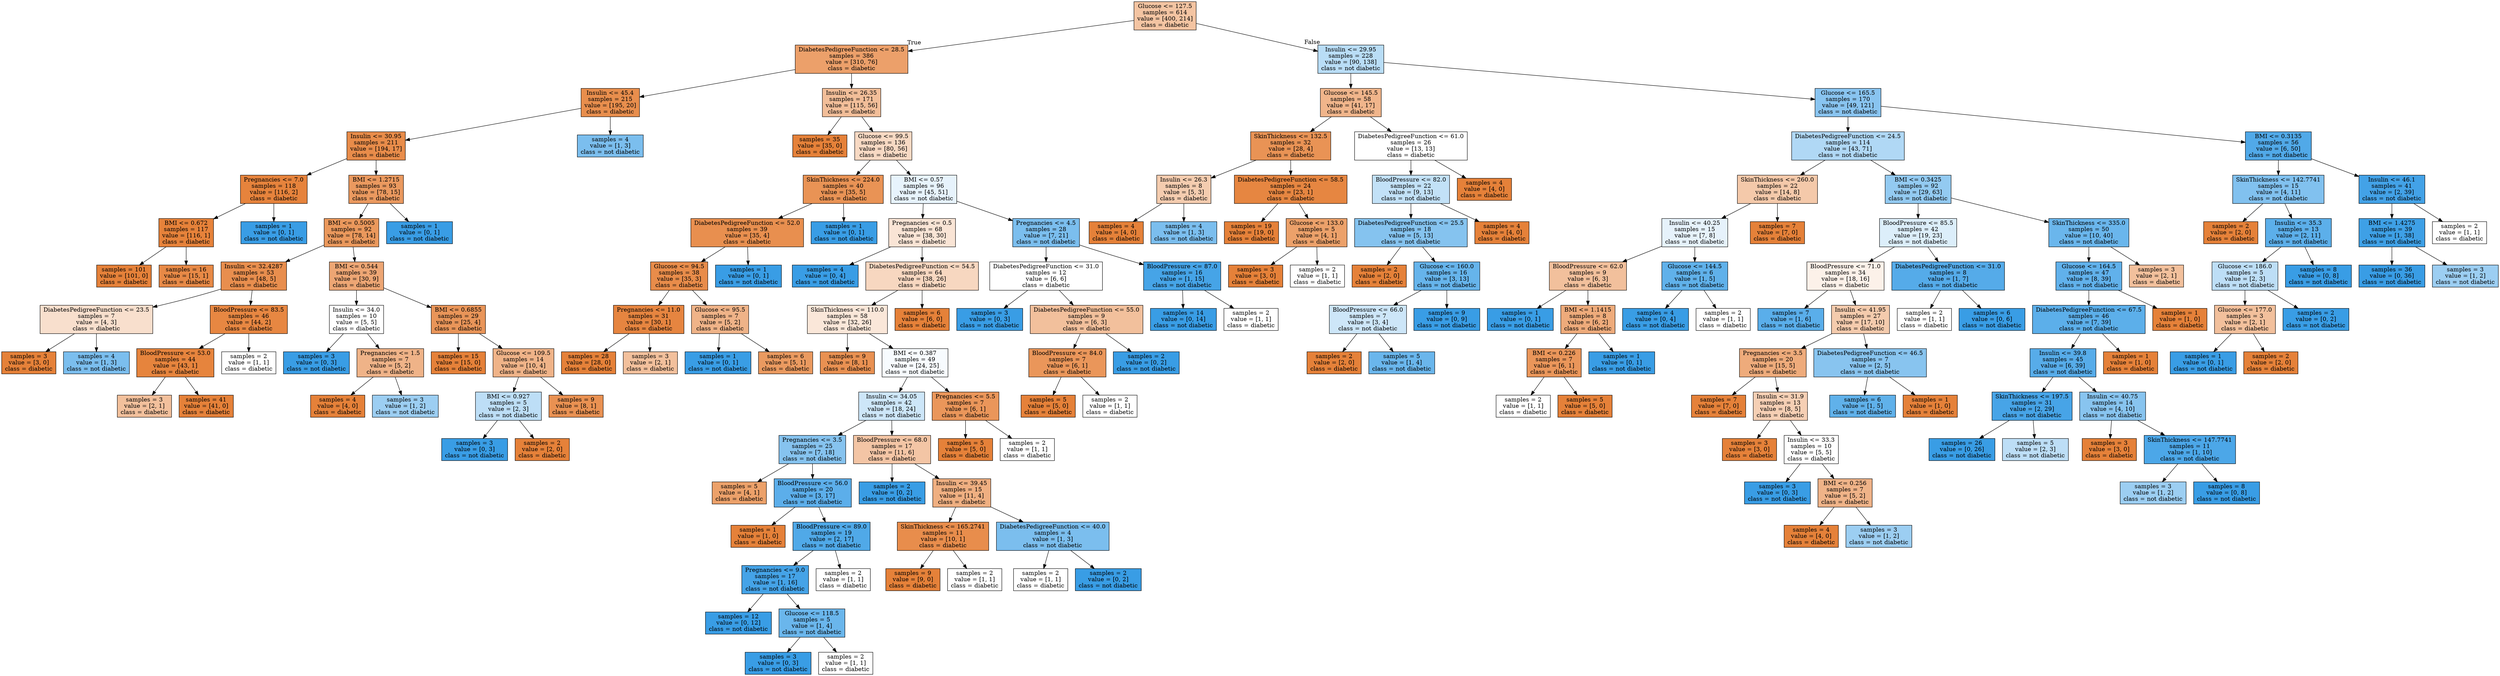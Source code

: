 digraph Tree {
node [shape=box, style="filled", color="black"] ;
0 [label="Glucose <= 127.5\nsamples = 614\nvalue = [400, 214]\nclass = diabetic", fillcolor="#e5813977"] ;
1 [label="DiabetesPedigreeFunction <= 28.5\nsamples = 386\nvalue = [310, 76]\nclass = diabetic", fillcolor="#e58139c0"] ;
0 -> 1 [labeldistance=2.5, labelangle=45, headlabel="True"] ;
2 [label="Insulin <= 45.4\nsamples = 215\nvalue = [195, 20]\nclass = diabetic", fillcolor="#e58139e5"] ;
1 -> 2 ;
3 [label="Insulin <= 30.95\nsamples = 211\nvalue = [194, 17]\nclass = diabetic", fillcolor="#e58139e9"] ;
2 -> 3 ;
4 [label="Pregnancies <= 7.0\nsamples = 118\nvalue = [116, 2]\nclass = diabetic", fillcolor="#e58139fb"] ;
3 -> 4 ;
5 [label="BMI <= 0.672\nsamples = 117\nvalue = [116, 1]\nclass = diabetic", fillcolor="#e58139fd"] ;
4 -> 5 ;
6 [label="samples = 101\nvalue = [101, 0]\nclass = diabetic", fillcolor="#e58139ff"] ;
5 -> 6 ;
7 [label="samples = 16\nvalue = [15, 1]\nclass = diabetic", fillcolor="#e58139ee"] ;
5 -> 7 ;
10 [label="samples = 1\nvalue = [0, 1]\nclass = not diabetic", fillcolor="#399de5ff"] ;
4 -> 10 ;
11 [label="BMI <= 1.2715\nsamples = 93\nvalue = [78, 15]\nclass = diabetic", fillcolor="#e58139ce"] ;
3 -> 11 ;
12 [label="BMI <= 0.5005\nsamples = 92\nvalue = [78, 14]\nclass = diabetic", fillcolor="#e58139d1"] ;
11 -> 12 ;
13 [label="Insulin <= 32.4287\nsamples = 53\nvalue = [48, 5]\nclass = diabetic", fillcolor="#e58139e4"] ;
12 -> 13 ;
14 [label="DiabetesPedigreeFunction <= 23.5\nsamples = 7\nvalue = [4, 3]\nclass = diabetic", fillcolor="#e5813940"] ;
13 -> 14 ;
15 [label="samples = 3\nvalue = [3, 0]\nclass = diabetic", fillcolor="#e58139ff"] ;
14 -> 15 ;
16 [label="samples = 4\nvalue = [1, 3]\nclass = not diabetic", fillcolor="#399de5aa"] ;
14 -> 16 ;
19 [label="BloodPressure <= 83.5\nsamples = 46\nvalue = [44, 2]\nclass = diabetic", fillcolor="#e58139f3"] ;
13 -> 19 ;
20 [label="BloodPressure <= 53.0\nsamples = 44\nvalue = [43, 1]\nclass = diabetic", fillcolor="#e58139f9"] ;
19 -> 20 ;
21 [label="samples = 3\nvalue = [2, 1]\nclass = diabetic", fillcolor="#e581397f"] ;
20 -> 21 ;
24 [label="samples = 41\nvalue = [41, 0]\nclass = diabetic", fillcolor="#e58139ff"] ;
20 -> 24 ;
25 [label="samples = 2\nvalue = [1, 1]\nclass = diabetic", fillcolor="#e5813900"] ;
19 -> 25 ;
28 [label="BMI <= 0.544\nsamples = 39\nvalue = [30, 9]\nclass = diabetic", fillcolor="#e58139b3"] ;
12 -> 28 ;
29 [label="Insulin <= 34.0\nsamples = 10\nvalue = [5, 5]\nclass = diabetic", fillcolor="#e5813900"] ;
28 -> 29 ;
30 [label="samples = 3\nvalue = [0, 3]\nclass = not diabetic", fillcolor="#399de5ff"] ;
29 -> 30 ;
31 [label="Pregnancies <= 1.5\nsamples = 7\nvalue = [5, 2]\nclass = diabetic", fillcolor="#e5813999"] ;
29 -> 31 ;
32 [label="samples = 4\nvalue = [4, 0]\nclass = diabetic", fillcolor="#e58139ff"] ;
31 -> 32 ;
33 [label="samples = 3\nvalue = [1, 2]\nclass = not diabetic", fillcolor="#399de57f"] ;
31 -> 33 ;
36 [label="BMI <= 0.6855\nsamples = 29\nvalue = [25, 4]\nclass = diabetic", fillcolor="#e58139d6"] ;
28 -> 36 ;
37 [label="samples = 15\nvalue = [15, 0]\nclass = diabetic", fillcolor="#e58139ff"] ;
36 -> 37 ;
38 [label="Glucose <= 109.5\nsamples = 14\nvalue = [10, 4]\nclass = diabetic", fillcolor="#e5813999"] ;
36 -> 38 ;
39 [label="BMI <= 0.927\nsamples = 5\nvalue = [2, 3]\nclass = not diabetic", fillcolor="#399de555"] ;
38 -> 39 ;
40 [label="samples = 3\nvalue = [0, 3]\nclass = not diabetic", fillcolor="#399de5ff"] ;
39 -> 40 ;
41 [label="samples = 2\nvalue = [2, 0]\nclass = diabetic", fillcolor="#e58139ff"] ;
39 -> 41 ;
42 [label="samples = 9\nvalue = [8, 1]\nclass = diabetic", fillcolor="#e58139df"] ;
38 -> 42 ;
45 [label="samples = 1\nvalue = [0, 1]\nclass = not diabetic", fillcolor="#399de5ff"] ;
11 -> 45 ;
46 [label="samples = 4\nvalue = [1, 3]\nclass = not diabetic", fillcolor="#399de5aa"] ;
2 -> 46 ;
49 [label="Insulin <= 26.35\nsamples = 171\nvalue = [115, 56]\nclass = diabetic", fillcolor="#e5813983"] ;
1 -> 49 ;
50 [label="samples = 35\nvalue = [35, 0]\nclass = diabetic", fillcolor="#e58139ff"] ;
49 -> 50 ;
51 [label="Glucose <= 99.5\nsamples = 136\nvalue = [80, 56]\nclass = diabetic", fillcolor="#e581394d"] ;
49 -> 51 ;
52 [label="SkinThickness <= 224.0\nsamples = 40\nvalue = [35, 5]\nclass = diabetic", fillcolor="#e58139db"] ;
51 -> 52 ;
53 [label="DiabetesPedigreeFunction <= 52.0\nsamples = 39\nvalue = [35, 4]\nclass = diabetic", fillcolor="#e58139e2"] ;
52 -> 53 ;
54 [label="Glucose <= 94.5\nsamples = 38\nvalue = [35, 3]\nclass = diabetic", fillcolor="#e58139e9"] ;
53 -> 54 ;
55 [label="Pregnancies <= 11.0\nsamples = 31\nvalue = [30, 1]\nclass = diabetic", fillcolor="#e58139f6"] ;
54 -> 55 ;
56 [label="samples = 28\nvalue = [28, 0]\nclass = diabetic", fillcolor="#e58139ff"] ;
55 -> 56 ;
57 [label="samples = 3\nvalue = [2, 1]\nclass = diabetic", fillcolor="#e581397f"] ;
55 -> 57 ;
60 [label="Glucose <= 95.5\nsamples = 7\nvalue = [5, 2]\nclass = diabetic", fillcolor="#e5813999"] ;
54 -> 60 ;
61 [label="samples = 1\nvalue = [0, 1]\nclass = not diabetic", fillcolor="#399de5ff"] ;
60 -> 61 ;
62 [label="samples = 6\nvalue = [5, 1]\nclass = diabetic", fillcolor="#e58139cc"] ;
60 -> 62 ;
65 [label="samples = 1\nvalue = [0, 1]\nclass = not diabetic", fillcolor="#399de5ff"] ;
53 -> 65 ;
66 [label="samples = 1\nvalue = [0, 1]\nclass = not diabetic", fillcolor="#399de5ff"] ;
52 -> 66 ;
67 [label="BMI <= 0.57\nsamples = 96\nvalue = [45, 51]\nclass = not diabetic", fillcolor="#399de51e"] ;
51 -> 67 ;
68 [label="Pregnancies <= 0.5\nsamples = 68\nvalue = [38, 30]\nclass = diabetic", fillcolor="#e5813936"] ;
67 -> 68 ;
69 [label="samples = 4\nvalue = [0, 4]\nclass = not diabetic", fillcolor="#399de5ff"] ;
68 -> 69 ;
70 [label="DiabetesPedigreeFunction <= 54.5\nsamples = 64\nvalue = [38, 26]\nclass = diabetic", fillcolor="#e5813951"] ;
68 -> 70 ;
71 [label="SkinThickness <= 110.0\nsamples = 58\nvalue = [32, 26]\nclass = diabetic", fillcolor="#e5813930"] ;
70 -> 71 ;
72 [label="samples = 9\nvalue = [8, 1]\nclass = diabetic", fillcolor="#e58139df"] ;
71 -> 72 ;
75 [label="BMI <= 0.387\nsamples = 49\nvalue = [24, 25]\nclass = not diabetic", fillcolor="#399de50a"] ;
71 -> 75 ;
76 [label="Insulin <= 34.05\nsamples = 42\nvalue = [18, 24]\nclass = not diabetic", fillcolor="#399de540"] ;
75 -> 76 ;
77 [label="Pregnancies <= 3.5\nsamples = 25\nvalue = [7, 18]\nclass = not diabetic", fillcolor="#399de59c"] ;
76 -> 77 ;
78 [label="samples = 5\nvalue = [4, 1]\nclass = diabetic", fillcolor="#e58139bf"] ;
77 -> 78 ;
81 [label="BloodPressure <= 56.0\nsamples = 20\nvalue = [3, 17]\nclass = not diabetic", fillcolor="#399de5d2"] ;
77 -> 81 ;
82 [label="samples = 1\nvalue = [1, 0]\nclass = diabetic", fillcolor="#e58139ff"] ;
81 -> 82 ;
83 [label="BloodPressure <= 89.0\nsamples = 19\nvalue = [2, 17]\nclass = not diabetic", fillcolor="#399de5e1"] ;
81 -> 83 ;
84 [label="Pregnancies <= 9.0\nsamples = 17\nvalue = [1, 16]\nclass = not diabetic", fillcolor="#399de5ef"] ;
83 -> 84 ;
85 [label="samples = 12\nvalue = [0, 12]\nclass = not diabetic", fillcolor="#399de5ff"] ;
84 -> 85 ;
86 [label="Glucose <= 118.5\nsamples = 5\nvalue = [1, 4]\nclass = not diabetic", fillcolor="#399de5bf"] ;
84 -> 86 ;
87 [label="samples = 3\nvalue = [0, 3]\nclass = not diabetic", fillcolor="#399de5ff"] ;
86 -> 87 ;
88 [label="samples = 2\nvalue = [1, 1]\nclass = diabetic", fillcolor="#e5813900"] ;
86 -> 88 ;
91 [label="samples = 2\nvalue = [1, 1]\nclass = diabetic", fillcolor="#e5813900"] ;
83 -> 91 ;
94 [label="BloodPressure <= 68.0\nsamples = 17\nvalue = [11, 6]\nclass = diabetic", fillcolor="#e5813974"] ;
76 -> 94 ;
95 [label="samples = 2\nvalue = [0, 2]\nclass = not diabetic", fillcolor="#399de5ff"] ;
94 -> 95 ;
96 [label="Insulin <= 39.45\nsamples = 15\nvalue = [11, 4]\nclass = diabetic", fillcolor="#e58139a2"] ;
94 -> 96 ;
97 [label="SkinThickness <= 165.2741\nsamples = 11\nvalue = [10, 1]\nclass = diabetic", fillcolor="#e58139e6"] ;
96 -> 97 ;
98 [label="samples = 9\nvalue = [9, 0]\nclass = diabetic", fillcolor="#e58139ff"] ;
97 -> 98 ;
99 [label="samples = 2\nvalue = [1, 1]\nclass = diabetic", fillcolor="#e5813900"] ;
97 -> 99 ;
102 [label="DiabetesPedigreeFunction <= 40.0\nsamples = 4\nvalue = [1, 3]\nclass = not diabetic", fillcolor="#399de5aa"] ;
96 -> 102 ;
103 [label="samples = 2\nvalue = [1, 1]\nclass = diabetic", fillcolor="#e5813900"] ;
102 -> 103 ;
106 [label="samples = 2\nvalue = [0, 2]\nclass = not diabetic", fillcolor="#399de5ff"] ;
102 -> 106 ;
107 [label="Pregnancies <= 5.5\nsamples = 7\nvalue = [6, 1]\nclass = diabetic", fillcolor="#e58139d4"] ;
75 -> 107 ;
108 [label="samples = 5\nvalue = [5, 0]\nclass = diabetic", fillcolor="#e58139ff"] ;
107 -> 108 ;
109 [label="samples = 2\nvalue = [1, 1]\nclass = diabetic", fillcolor="#e5813900"] ;
107 -> 109 ;
112 [label="samples = 6\nvalue = [6, 0]\nclass = diabetic", fillcolor="#e58139ff"] ;
70 -> 112 ;
113 [label="Pregnancies <= 4.5\nsamples = 28\nvalue = [7, 21]\nclass = not diabetic", fillcolor="#399de5aa"] ;
67 -> 113 ;
114 [label="DiabetesPedigreeFunction <= 31.0\nsamples = 12\nvalue = [6, 6]\nclass = diabetic", fillcolor="#e5813900"] ;
113 -> 114 ;
115 [label="samples = 3\nvalue = [0, 3]\nclass = not diabetic", fillcolor="#399de5ff"] ;
114 -> 115 ;
116 [label="DiabetesPedigreeFunction <= 55.0\nsamples = 9\nvalue = [6, 3]\nclass = diabetic", fillcolor="#e581397f"] ;
114 -> 116 ;
117 [label="BloodPressure <= 84.0\nsamples = 7\nvalue = [6, 1]\nclass = diabetic", fillcolor="#e58139d4"] ;
116 -> 117 ;
118 [label="samples = 5\nvalue = [5, 0]\nclass = diabetic", fillcolor="#e58139ff"] ;
117 -> 118 ;
119 [label="samples = 2\nvalue = [1, 1]\nclass = diabetic", fillcolor="#e5813900"] ;
117 -> 119 ;
122 [label="samples = 2\nvalue = [0, 2]\nclass = not diabetic", fillcolor="#399de5ff"] ;
116 -> 122 ;
123 [label="BloodPressure <= 87.0\nsamples = 16\nvalue = [1, 15]\nclass = not diabetic", fillcolor="#399de5ee"] ;
113 -> 123 ;
124 [label="samples = 14\nvalue = [0, 14]\nclass = not diabetic", fillcolor="#399de5ff"] ;
123 -> 124 ;
125 [label="samples = 2\nvalue = [1, 1]\nclass = diabetic", fillcolor="#e5813900"] ;
123 -> 125 ;
128 [label="Insulin <= 29.95\nsamples = 228\nvalue = [90, 138]\nclass = not diabetic", fillcolor="#399de559"] ;
0 -> 128 [labeldistance=2.5, labelangle=-45, headlabel="False"] ;
129 [label="Glucose <= 145.5\nsamples = 58\nvalue = [41, 17]\nclass = diabetic", fillcolor="#e5813995"] ;
128 -> 129 ;
130 [label="SkinThickness <= 132.5\nsamples = 32\nvalue = [28, 4]\nclass = diabetic", fillcolor="#e58139db"] ;
129 -> 130 ;
131 [label="Insulin <= 26.3\nsamples = 8\nvalue = [5, 3]\nclass = diabetic", fillcolor="#e5813966"] ;
130 -> 131 ;
132 [label="samples = 4\nvalue = [4, 0]\nclass = diabetic", fillcolor="#e58139ff"] ;
131 -> 132 ;
133 [label="samples = 4\nvalue = [1, 3]\nclass = not diabetic", fillcolor="#399de5aa"] ;
131 -> 133 ;
136 [label="DiabetesPedigreeFunction <= 58.5\nsamples = 24\nvalue = [23, 1]\nclass = diabetic", fillcolor="#e58139f4"] ;
130 -> 136 ;
137 [label="samples = 19\nvalue = [19, 0]\nclass = diabetic", fillcolor="#e58139ff"] ;
136 -> 137 ;
138 [label="Glucose <= 133.0\nsamples = 5\nvalue = [4, 1]\nclass = diabetic", fillcolor="#e58139bf"] ;
136 -> 138 ;
139 [label="samples = 3\nvalue = [3, 0]\nclass = diabetic", fillcolor="#e58139ff"] ;
138 -> 139 ;
140 [label="samples = 2\nvalue = [1, 1]\nclass = diabetic", fillcolor="#e5813900"] ;
138 -> 140 ;
143 [label="DiabetesPedigreeFunction <= 61.0\nsamples = 26\nvalue = [13, 13]\nclass = diabetic", fillcolor="#e5813900"] ;
129 -> 143 ;
144 [label="BloodPressure <= 82.0\nsamples = 22\nvalue = [9, 13]\nclass = not diabetic", fillcolor="#399de54e"] ;
143 -> 144 ;
145 [label="DiabetesPedigreeFunction <= 25.5\nsamples = 18\nvalue = [5, 13]\nclass = not diabetic", fillcolor="#399de59d"] ;
144 -> 145 ;
146 [label="samples = 2\nvalue = [2, 0]\nclass = diabetic", fillcolor="#e58139ff"] ;
145 -> 146 ;
147 [label="Glucose <= 160.0\nsamples = 16\nvalue = [3, 13]\nclass = not diabetic", fillcolor="#399de5c4"] ;
145 -> 147 ;
148 [label="BloodPressure <= 66.0\nsamples = 7\nvalue = [3, 4]\nclass = not diabetic", fillcolor="#399de540"] ;
147 -> 148 ;
149 [label="samples = 2\nvalue = [2, 0]\nclass = diabetic", fillcolor="#e58139ff"] ;
148 -> 149 ;
150 [label="samples = 5\nvalue = [1, 4]\nclass = not diabetic", fillcolor="#399de5bf"] ;
148 -> 150 ;
153 [label="samples = 9\nvalue = [0, 9]\nclass = not diabetic", fillcolor="#399de5ff"] ;
147 -> 153 ;
154 [label="samples = 4\nvalue = [4, 0]\nclass = diabetic", fillcolor="#e58139ff"] ;
144 -> 154 ;
155 [label="samples = 4\nvalue = [4, 0]\nclass = diabetic", fillcolor="#e58139ff"] ;
143 -> 155 ;
156 [label="Glucose <= 165.5\nsamples = 170\nvalue = [49, 121]\nclass = not diabetic", fillcolor="#399de598"] ;
128 -> 156 ;
157 [label="DiabetesPedigreeFunction <= 24.5\nsamples = 114\nvalue = [43, 71]\nclass = not diabetic", fillcolor="#399de565"] ;
156 -> 157 ;
158 [label="SkinThickness <= 260.0\nsamples = 22\nvalue = [14, 8]\nclass = diabetic", fillcolor="#e581396d"] ;
157 -> 158 ;
159 [label="Insulin <= 40.25\nsamples = 15\nvalue = [7, 8]\nclass = not diabetic", fillcolor="#399de520"] ;
158 -> 159 ;
160 [label="BloodPressure <= 62.0\nsamples = 9\nvalue = [6, 3]\nclass = diabetic", fillcolor="#e581397f"] ;
159 -> 160 ;
161 [label="samples = 1\nvalue = [0, 1]\nclass = not diabetic", fillcolor="#399de5ff"] ;
160 -> 161 ;
162 [label="BMI <= 1.1415\nsamples = 8\nvalue = [6, 2]\nclass = diabetic", fillcolor="#e58139aa"] ;
160 -> 162 ;
163 [label="BMI <= 0.226\nsamples = 7\nvalue = [6, 1]\nclass = diabetic", fillcolor="#e58139d4"] ;
162 -> 163 ;
164 [label="samples = 2\nvalue = [1, 1]\nclass = diabetic", fillcolor="#e5813900"] ;
163 -> 164 ;
167 [label="samples = 5\nvalue = [5, 0]\nclass = diabetic", fillcolor="#e58139ff"] ;
163 -> 167 ;
168 [label="samples = 1\nvalue = [0, 1]\nclass = not diabetic", fillcolor="#399de5ff"] ;
162 -> 168 ;
169 [label="Glucose <= 144.5\nsamples = 6\nvalue = [1, 5]\nclass = not diabetic", fillcolor="#399de5cc"] ;
159 -> 169 ;
170 [label="samples = 4\nvalue = [0, 4]\nclass = not diabetic", fillcolor="#399de5ff"] ;
169 -> 170 ;
171 [label="samples = 2\nvalue = [1, 1]\nclass = diabetic", fillcolor="#e5813900"] ;
169 -> 171 ;
174 [label="samples = 7\nvalue = [7, 0]\nclass = diabetic", fillcolor="#e58139ff"] ;
158 -> 174 ;
175 [label="BMI <= 0.3425\nsamples = 92\nvalue = [29, 63]\nclass = not diabetic", fillcolor="#399de58a"] ;
157 -> 175 ;
176 [label="BloodPressure <= 85.5\nsamples = 42\nvalue = [19, 23]\nclass = not diabetic", fillcolor="#399de52c"] ;
175 -> 176 ;
177 [label="BloodPressure <= 71.0\nsamples = 34\nvalue = [18, 16]\nclass = diabetic", fillcolor="#e581391c"] ;
176 -> 177 ;
178 [label="samples = 7\nvalue = [1, 6]\nclass = not diabetic", fillcolor="#399de5d4"] ;
177 -> 178 ;
181 [label="Insulin <= 41.95\nsamples = 27\nvalue = [17, 10]\nclass = diabetic", fillcolor="#e5813969"] ;
177 -> 181 ;
182 [label="Pregnancies <= 3.5\nsamples = 20\nvalue = [15, 5]\nclass = diabetic", fillcolor="#e58139aa"] ;
181 -> 182 ;
183 [label="samples = 7\nvalue = [7, 0]\nclass = diabetic", fillcolor="#e58139ff"] ;
182 -> 183 ;
184 [label="Insulin <= 31.9\nsamples = 13\nvalue = [8, 5]\nclass = diabetic", fillcolor="#e5813960"] ;
182 -> 184 ;
185 [label="samples = 3\nvalue = [3, 0]\nclass = diabetic", fillcolor="#e58139ff"] ;
184 -> 185 ;
186 [label="Insulin <= 33.3\nsamples = 10\nvalue = [5, 5]\nclass = diabetic", fillcolor="#e5813900"] ;
184 -> 186 ;
187 [label="samples = 3\nvalue = [0, 3]\nclass = not diabetic", fillcolor="#399de5ff"] ;
186 -> 187 ;
188 [label="BMI <= 0.256\nsamples = 7\nvalue = [5, 2]\nclass = diabetic", fillcolor="#e5813999"] ;
186 -> 188 ;
189 [label="samples = 4\nvalue = [4, 0]\nclass = diabetic", fillcolor="#e58139ff"] ;
188 -> 189 ;
190 [label="samples = 3\nvalue = [1, 2]\nclass = not diabetic", fillcolor="#399de57f"] ;
188 -> 190 ;
193 [label="DiabetesPedigreeFunction <= 46.5\nsamples = 7\nvalue = [2, 5]\nclass = not diabetic", fillcolor="#399de599"] ;
181 -> 193 ;
194 [label="samples = 6\nvalue = [1, 5]\nclass = not diabetic", fillcolor="#399de5cc"] ;
193 -> 194 ;
197 [label="samples = 1\nvalue = [1, 0]\nclass = diabetic", fillcolor="#e58139ff"] ;
193 -> 197 ;
198 [label="DiabetesPedigreeFunction <= 31.0\nsamples = 8\nvalue = [1, 7]\nclass = not diabetic", fillcolor="#399de5db"] ;
176 -> 198 ;
199 [label="samples = 2\nvalue = [1, 1]\nclass = diabetic", fillcolor="#e5813900"] ;
198 -> 199 ;
202 [label="samples = 6\nvalue = [0, 6]\nclass = not diabetic", fillcolor="#399de5ff"] ;
198 -> 202 ;
203 [label="SkinThickness <= 335.0\nsamples = 50\nvalue = [10, 40]\nclass = not diabetic", fillcolor="#399de5bf"] ;
175 -> 203 ;
204 [label="Glucose <= 164.5\nsamples = 47\nvalue = [8, 39]\nclass = not diabetic", fillcolor="#399de5cb"] ;
203 -> 204 ;
205 [label="DiabetesPedigreeFunction <= 67.5\nsamples = 46\nvalue = [7, 39]\nclass = not diabetic", fillcolor="#399de5d1"] ;
204 -> 205 ;
206 [label="Insulin <= 39.8\nsamples = 45\nvalue = [6, 39]\nclass = not diabetic", fillcolor="#399de5d8"] ;
205 -> 206 ;
207 [label="SkinThickness <= 197.5\nsamples = 31\nvalue = [2, 29]\nclass = not diabetic", fillcolor="#399de5ed"] ;
206 -> 207 ;
208 [label="samples = 26\nvalue = [0, 26]\nclass = not diabetic", fillcolor="#399de5ff"] ;
207 -> 208 ;
209 [label="samples = 5\nvalue = [2, 3]\nclass = not diabetic", fillcolor="#399de555"] ;
207 -> 209 ;
212 [label="Insulin <= 40.75\nsamples = 14\nvalue = [4, 10]\nclass = not diabetic", fillcolor="#399de599"] ;
206 -> 212 ;
213 [label="samples = 3\nvalue = [3, 0]\nclass = diabetic", fillcolor="#e58139ff"] ;
212 -> 213 ;
214 [label="SkinThickness <= 147.7741\nsamples = 11\nvalue = [1, 10]\nclass = not diabetic", fillcolor="#399de5e6"] ;
212 -> 214 ;
215 [label="samples = 3\nvalue = [1, 2]\nclass = not diabetic", fillcolor="#399de57f"] ;
214 -> 215 ;
218 [label="samples = 8\nvalue = [0, 8]\nclass = not diabetic", fillcolor="#399de5ff"] ;
214 -> 218 ;
219 [label="samples = 1\nvalue = [1, 0]\nclass = diabetic", fillcolor="#e58139ff"] ;
205 -> 219 ;
220 [label="samples = 1\nvalue = [1, 0]\nclass = diabetic", fillcolor="#e58139ff"] ;
204 -> 220 ;
221 [label="samples = 3\nvalue = [2, 1]\nclass = diabetic", fillcolor="#e581397f"] ;
203 -> 221 ;
224 [label="BMI <= 0.3135\nsamples = 56\nvalue = [6, 50]\nclass = not diabetic", fillcolor="#399de5e0"] ;
156 -> 224 ;
225 [label="SkinThickness <= 142.7741\nsamples = 15\nvalue = [4, 11]\nclass = not diabetic", fillcolor="#399de5a2"] ;
224 -> 225 ;
226 [label="samples = 2\nvalue = [2, 0]\nclass = diabetic", fillcolor="#e58139ff"] ;
225 -> 226 ;
227 [label="Insulin <= 35.3\nsamples = 13\nvalue = [2, 11]\nclass = not diabetic", fillcolor="#399de5d1"] ;
225 -> 227 ;
228 [label="Glucose <= 186.0\nsamples = 5\nvalue = [2, 3]\nclass = not diabetic", fillcolor="#399de555"] ;
227 -> 228 ;
229 [label="Glucose <= 177.0\nsamples = 3\nvalue = [2, 1]\nclass = diabetic", fillcolor="#e581397f"] ;
228 -> 229 ;
230 [label="samples = 1\nvalue = [0, 1]\nclass = not diabetic", fillcolor="#399de5ff"] ;
229 -> 230 ;
231 [label="samples = 2\nvalue = [2, 0]\nclass = diabetic", fillcolor="#e58139ff"] ;
229 -> 231 ;
232 [label="samples = 2\nvalue = [0, 2]\nclass = not diabetic", fillcolor="#399de5ff"] ;
228 -> 232 ;
233 [label="samples = 8\nvalue = [0, 8]\nclass = not diabetic", fillcolor="#399de5ff"] ;
227 -> 233 ;
234 [label="Insulin <= 46.1\nsamples = 41\nvalue = [2, 39]\nclass = not diabetic", fillcolor="#399de5f2"] ;
224 -> 234 ;
235 [label="BMI <= 1.4275\nsamples = 39\nvalue = [1, 38]\nclass = not diabetic", fillcolor="#399de5f8"] ;
234 -> 235 ;
236 [label="samples = 36\nvalue = [0, 36]\nclass = not diabetic", fillcolor="#399de5ff"] ;
235 -> 236 ;
237 [label="samples = 3\nvalue = [1, 2]\nclass = not diabetic", fillcolor="#399de57f"] ;
235 -> 237 ;
240 [label="samples = 2\nvalue = [1, 1]\nclass = diabetic", fillcolor="#e5813900"] ;
234 -> 240 ;
}